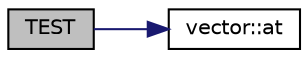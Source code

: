 digraph "TEST"
{
 // LATEX_PDF_SIZE
  edge [fontname="Helvetica",fontsize="10",labelfontname="Helvetica",labelfontsize="10"];
  node [fontname="Helvetica",fontsize="10",shape=record];
  rankdir="LR";
  Node78 [label="TEST",height=0.2,width=0.4,color="black", fillcolor="grey75", style="filled", fontcolor="black",tooltip=" "];
  Node78 -> Node79 [color="midnightblue",fontsize="10",style="solid",fontname="Helvetica"];
  Node79 [label="vector::at",height=0.2,width=0.4,color="black", fillcolor="white", style="filled",URL="$classvector.html#a975d608a721a082d4e1d70e10b63e5fd",tooltip="Returns a reference to the element at position pos in the vector."];
}
